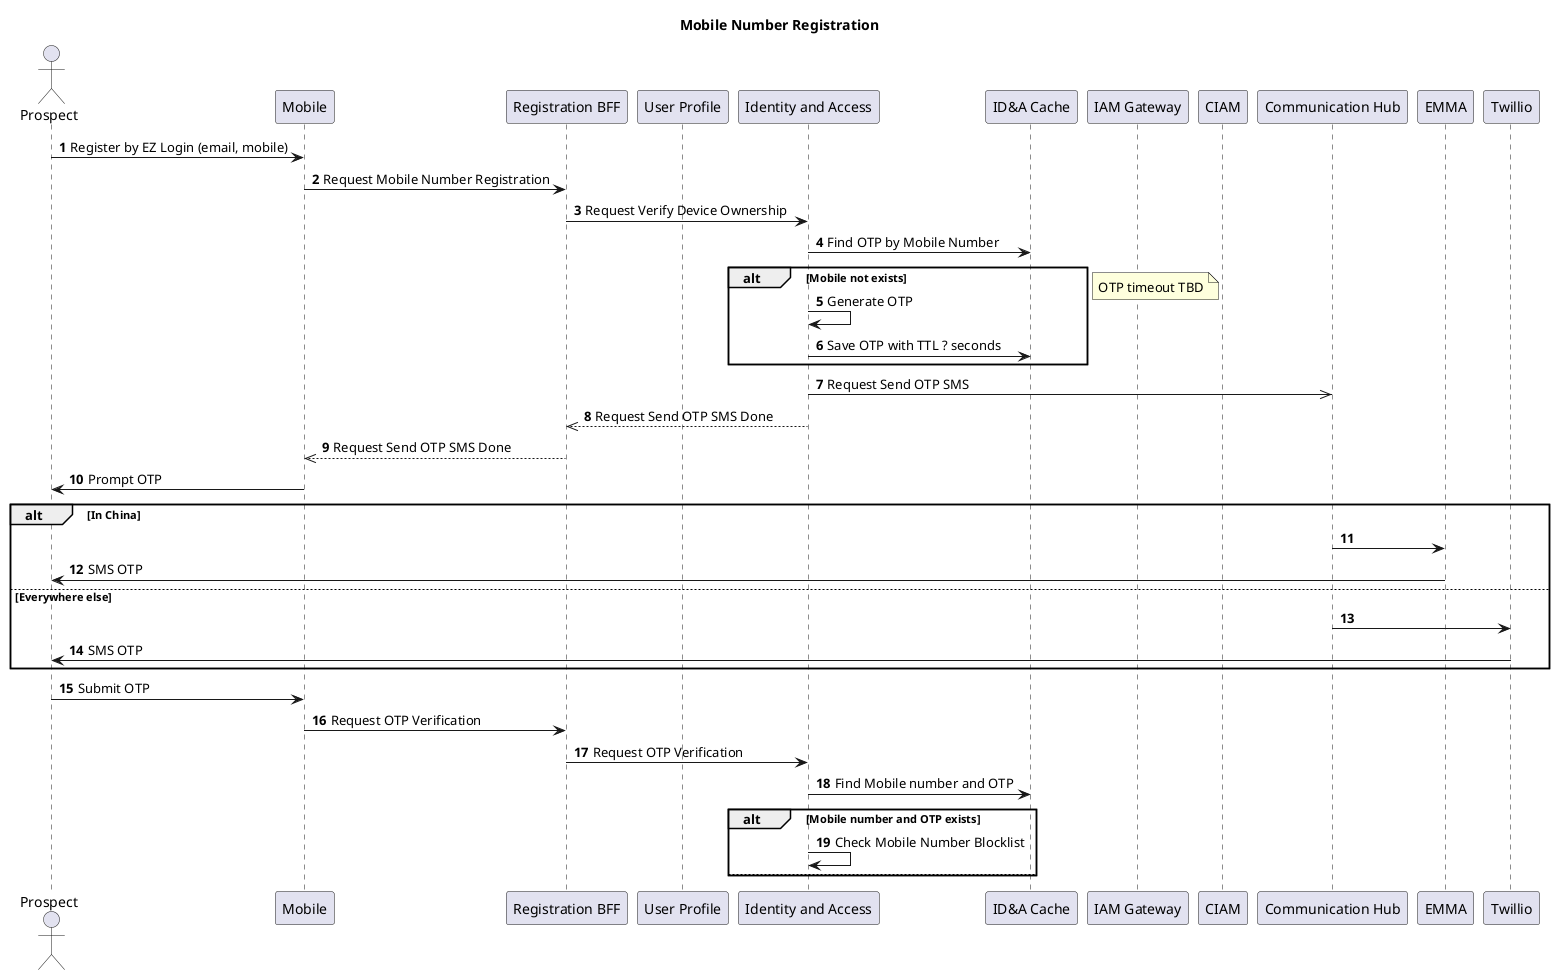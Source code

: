 @startuml
autonumber

Title Mobile Number Registration

actor Prospect as PROS
participant Mobile as MOB
participant "Registration BFF" as RBFF
participant "User Profile" as User
participant "Identity and Access" as IDA
participant "ID&A Cache" as CACHE
participant "IAM Gateway" as IAMG
participant "CIAM" as CIAM
participant "Communication Hub" as CHUB
participant EMMA as EMMA
participant Twillio as TW

PROS -> MOB : Register by EZ Login (email, mobile)

MOB -> RBFF : Request Mobile Number Registration
RBFF -> IDA : Request Verify Device Ownership

IDA -> CACHE : Find OTP by Mobile Number
alt Mobile not exists
  IDA -> IDA : Generate OTP
  IDA -> CACHE : Save OTP with TTL ? seconds  
end

note right: OTP timeout TBD
IDA ->> CHUB : Request Send OTP SMS

IDA -->> RBFF : Request Send OTP SMS Done
RBFF -->> MOB : Request Send OTP SMS Done

MOB -> PROS : Prompt OTP

alt In China
  CHUB -> EMMA
  EMMA -> PROS : SMS OTP
else Everywhere else
  CHUB -> TW
  TW -> PROS : SMS OTP
end

PROS -> MOB : Submit OTP

MOB -> RBFF : Request OTP Verification
RBFF -> IDA : Request OTP Verification

IDA -> CACHE : Find Mobile number and OTP

alt Mobile number and OTP exists
  IDA -> IDA : Check Mobile Number Blocklist

  
   
else
end

@enduml